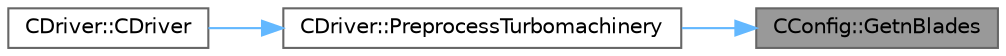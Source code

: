 digraph "CConfig::GetnBlades"
{
 // LATEX_PDF_SIZE
  bgcolor="transparent";
  edge [fontname=Helvetica,fontsize=10,labelfontname=Helvetica,labelfontsize=10];
  node [fontname=Helvetica,fontsize=10,shape=box,height=0.2,width=0.4];
  rankdir="RL";
  Node1 [id="Node000001",label="CConfig::GetnBlades",height=0.2,width=0.4,color="gray40", fillcolor="grey60", style="filled", fontcolor="black",tooltip="number Turbomachinery blades computed using the pitch information."];
  Node1 -> Node2 [id="edge1_Node000001_Node000002",dir="back",color="steelblue1",style="solid",tooltip=" "];
  Node2 [id="Node000002",label="CDriver::PreprocessTurbomachinery",height=0.2,width=0.4,color="grey40", fillcolor="white", style="filled",URL="$classCDriver.html#ad384010214279eafb529661d49312c1e",tooltip="Initiate value for static mesh movement such as the gridVel for the ROTATING frame."];
  Node2 -> Node3 [id="edge2_Node000002_Node000003",dir="back",color="steelblue1",style="solid",tooltip=" "];
  Node3 [id="Node000003",label="CDriver::CDriver",height=0.2,width=0.4,color="grey40", fillcolor="white", style="filled",URL="$classCDriver.html#a3fca4a013a6efa9bbb38fe78a86b5f3d",tooltip="Constructor of the class."];
}

